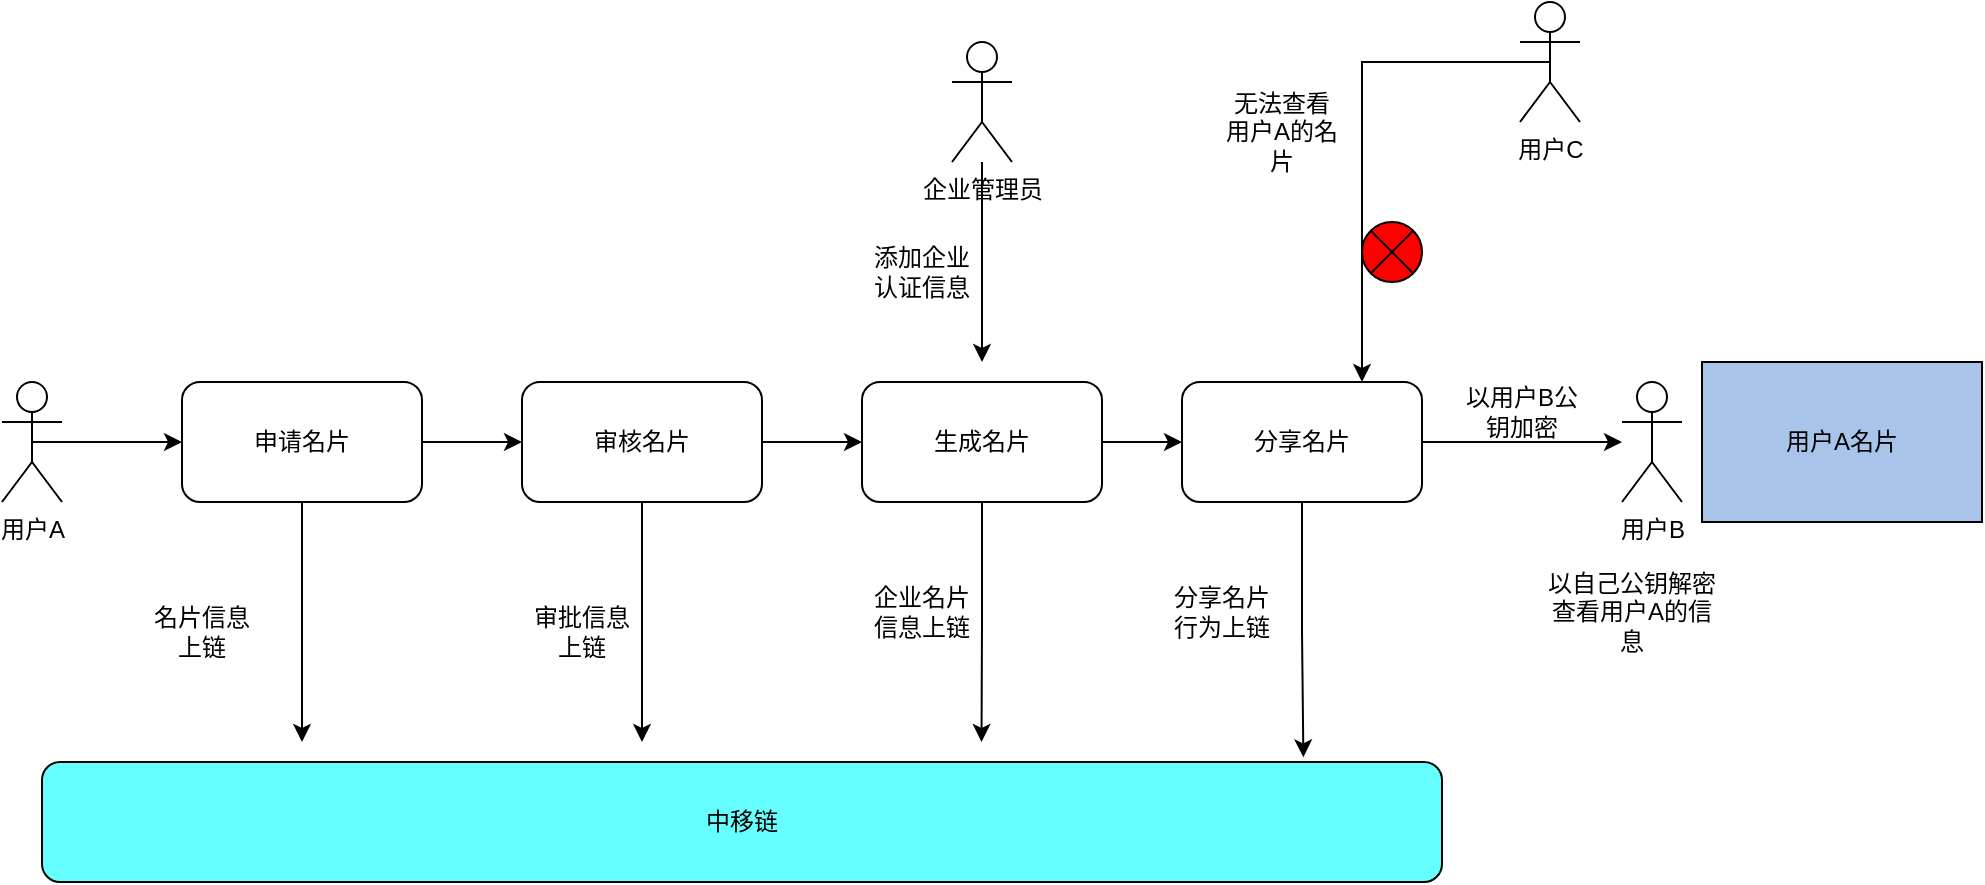 <mxfile version="17.1.5" type="github"><diagram id="AGl3jmbNPYVNkhpXeW1r" name="Page-1"><mxGraphModel dx="2425" dy="684" grid="1" gridSize="10" guides="1" tooltips="1" connect="1" arrows="1" fold="1" page="1" pageScale="1" pageWidth="827" pageHeight="1169" math="0" shadow="0"><root><mxCell id="0"/><mxCell id="1" parent="0"/><mxCell id="PhJFUF3TfGQilcB4g983-3" style="edgeStyle=orthogonalEdgeStyle;rounded=0;orthogonalLoop=1;jettySize=auto;html=1;exitX=0.5;exitY=0.5;exitDx=0;exitDy=0;exitPerimeter=0;entryX=0;entryY=0.5;entryDx=0;entryDy=0;" parent="1" source="PhJFUF3TfGQilcB4g983-1" target="PhJFUF3TfGQilcB4g983-2" edge="1"><mxGeometry relative="1" as="geometry"/></mxCell><mxCell id="PhJFUF3TfGQilcB4g983-1" value="用户A" style="shape=umlActor;verticalLabelPosition=bottom;verticalAlign=top;html=1;outlineConnect=0;" parent="1" vertex="1"><mxGeometry x="-110" y="350" width="30" height="60" as="geometry"/></mxCell><mxCell id="PhJFUF3TfGQilcB4g983-6" style="edgeStyle=orthogonalEdgeStyle;rounded=0;orthogonalLoop=1;jettySize=auto;html=1;exitX=1;exitY=0.5;exitDx=0;exitDy=0;entryX=0;entryY=0.5;entryDx=0;entryDy=0;" parent="1" source="PhJFUF3TfGQilcB4g983-2" target="PhJFUF3TfGQilcB4g983-4" edge="1"><mxGeometry relative="1" as="geometry"/></mxCell><mxCell id="PhJFUF3TfGQilcB4g983-20" style="edgeStyle=orthogonalEdgeStyle;rounded=0;orthogonalLoop=1;jettySize=auto;html=1;exitX=0.5;exitY=1;exitDx=0;exitDy=0;" parent="1" source="PhJFUF3TfGQilcB4g983-2" edge="1"><mxGeometry relative="1" as="geometry"><mxPoint x="40" y="530" as="targetPoint"/></mxGeometry></mxCell><mxCell id="PhJFUF3TfGQilcB4g983-2" value="申请名片" style="rounded=1;whiteSpace=wrap;html=1;" parent="1" vertex="1"><mxGeometry x="-20" y="350" width="120" height="60" as="geometry"/></mxCell><mxCell id="PhJFUF3TfGQilcB4g983-7" style="edgeStyle=orthogonalEdgeStyle;rounded=0;orthogonalLoop=1;jettySize=auto;html=1;exitX=1;exitY=0.5;exitDx=0;exitDy=0;entryX=0;entryY=0.5;entryDx=0;entryDy=0;" parent="1" source="PhJFUF3TfGQilcB4g983-4" target="PhJFUF3TfGQilcB4g983-5" edge="1"><mxGeometry relative="1" as="geometry"/></mxCell><mxCell id="PhJFUF3TfGQilcB4g983-21" style="edgeStyle=orthogonalEdgeStyle;rounded=0;orthogonalLoop=1;jettySize=auto;html=1;exitX=0.5;exitY=1;exitDx=0;exitDy=0;" parent="1" source="PhJFUF3TfGQilcB4g983-4" edge="1"><mxGeometry relative="1" as="geometry"><mxPoint x="210" y="530" as="targetPoint"/></mxGeometry></mxCell><mxCell id="PhJFUF3TfGQilcB4g983-4" value="审核名片" style="rounded=1;whiteSpace=wrap;html=1;" parent="1" vertex="1"><mxGeometry x="150" y="350" width="120" height="60" as="geometry"/></mxCell><mxCell id="PhJFUF3TfGQilcB4g983-17" style="edgeStyle=orthogonalEdgeStyle;rounded=0;orthogonalLoop=1;jettySize=auto;html=1;exitX=1;exitY=0.5;exitDx=0;exitDy=0;entryX=0;entryY=0.5;entryDx=0;entryDy=0;" parent="1" source="PhJFUF3TfGQilcB4g983-5" target="PhJFUF3TfGQilcB4g983-16" edge="1"><mxGeometry relative="1" as="geometry"/></mxCell><mxCell id="PhJFUF3TfGQilcB4g983-49" style="edgeStyle=orthogonalEdgeStyle;rounded=0;orthogonalLoop=1;jettySize=auto;html=1;exitX=0.5;exitY=1;exitDx=0;exitDy=0;" parent="1" source="PhJFUF3TfGQilcB4g983-5" edge="1"><mxGeometry relative="1" as="geometry"><mxPoint x="379.759" y="530.0" as="targetPoint"/></mxGeometry></mxCell><mxCell id="PhJFUF3TfGQilcB4g983-5" value="生成名片" style="rounded=1;whiteSpace=wrap;html=1;" parent="1" vertex="1"><mxGeometry x="320" y="350" width="120" height="60" as="geometry"/></mxCell><mxCell id="PhJFUF3TfGQilcB4g983-8" value="中移链" style="rounded=1;whiteSpace=wrap;html=1;strokeColor=#000000;fillColor=#66FFFF;" parent="1" vertex="1"><mxGeometry x="-90" y="540" width="700" height="60" as="geometry"/></mxCell><mxCell id="PhJFUF3TfGQilcB4g983-12" value="名片信息上链" style="text;html=1;strokeColor=none;fillColor=none;align=center;verticalAlign=middle;whiteSpace=wrap;rounded=0;" parent="1" vertex="1"><mxGeometry x="-40" y="460" width="60" height="30" as="geometry"/></mxCell><mxCell id="PhJFUF3TfGQilcB4g983-15" value="审批信息上链" style="text;html=1;strokeColor=none;fillColor=none;align=center;verticalAlign=middle;whiteSpace=wrap;rounded=0;" parent="1" vertex="1"><mxGeometry x="150" y="460" width="60" height="30" as="geometry"/></mxCell><mxCell id="PhJFUF3TfGQilcB4g983-29" style="edgeStyle=orthogonalEdgeStyle;rounded=0;orthogonalLoop=1;jettySize=auto;html=1;exitX=1;exitY=0.5;exitDx=0;exitDy=0;" parent="1" source="PhJFUF3TfGQilcB4g983-16" target="PhJFUF3TfGQilcB4g983-24" edge="1"><mxGeometry relative="1" as="geometry"/></mxCell><mxCell id="PhJFUF3TfGQilcB4g983-39" style="edgeStyle=orthogonalEdgeStyle;rounded=0;orthogonalLoop=1;jettySize=auto;html=1;entryX=0.901;entryY=-0.039;entryDx=0;entryDy=0;entryPerimeter=0;" parent="1" source="PhJFUF3TfGQilcB4g983-16" target="PhJFUF3TfGQilcB4g983-8" edge="1"><mxGeometry relative="1" as="geometry"/></mxCell><mxCell id="PhJFUF3TfGQilcB4g983-16" value="分享名片" style="rounded=1;whiteSpace=wrap;html=1;" parent="1" vertex="1"><mxGeometry x="480" y="350" width="120" height="60" as="geometry"/></mxCell><mxCell id="PhJFUF3TfGQilcB4g983-24" value="用户B" style="shape=umlActor;verticalLabelPosition=bottom;verticalAlign=top;html=1;outlineConnect=0;strokeColor=#000000;fillColor=#FFFFFF;" parent="1" vertex="1"><mxGeometry x="700" y="350" width="30" height="60" as="geometry"/></mxCell><mxCell id="PhJFUF3TfGQilcB4g983-26" value="以用户B公钥加密" style="text;html=1;strokeColor=none;fillColor=none;align=center;verticalAlign=middle;whiteSpace=wrap;rounded=0;" parent="1" vertex="1"><mxGeometry x="620" y="350" width="60" height="30" as="geometry"/></mxCell><mxCell id="PhJFUF3TfGQilcB4g983-31" value="分享名片行为上链" style="text;html=1;strokeColor=none;fillColor=none;align=center;verticalAlign=middle;whiteSpace=wrap;rounded=0;" parent="1" vertex="1"><mxGeometry x="470" y="450" width="60" height="30" as="geometry"/></mxCell><mxCell id="PhJFUF3TfGQilcB4g983-32" value="以自己公钥解密查看用户A的信息" style="text;html=1;strokeColor=none;fillColor=none;align=center;verticalAlign=middle;whiteSpace=wrap;rounded=0;" parent="1" vertex="1"><mxGeometry x="660" y="450" width="90" height="30" as="geometry"/></mxCell><mxCell id="PhJFUF3TfGQilcB4g983-33" value="" style="rounded=0;whiteSpace=wrap;html=1;strokeColor=#000000;fillColor=#A9C4EB;" parent="1" vertex="1"><mxGeometry x="740" y="340" width="140" height="80" as="geometry"/></mxCell><mxCell id="PhJFUF3TfGQilcB4g983-34" value="用户A名片" style="text;html=1;strokeColor=none;fillColor=none;align=center;verticalAlign=middle;whiteSpace=wrap;rounded=0;" parent="1" vertex="1"><mxGeometry x="780" y="365" width="60" height="30" as="geometry"/></mxCell><mxCell id="PhJFUF3TfGQilcB4g983-36" style="edgeStyle=orthogonalEdgeStyle;rounded=0;orthogonalLoop=1;jettySize=auto;html=1;exitX=0.5;exitY=0.5;exitDx=0;exitDy=0;exitPerimeter=0;entryX=0.75;entryY=0;entryDx=0;entryDy=0;" parent="1" source="PhJFUF3TfGQilcB4g983-35" target="PhJFUF3TfGQilcB4g983-16" edge="1"><mxGeometry relative="1" as="geometry"/></mxCell><mxCell id="PhJFUF3TfGQilcB4g983-35" value="用户C" style="shape=umlActor;verticalLabelPosition=bottom;verticalAlign=top;html=1;outlineConnect=0;strokeColor=#000000;fillColor=#FFFFFF;" parent="1" vertex="1"><mxGeometry x="649" y="160" width="30" height="60" as="geometry"/></mxCell><mxCell id="PhJFUF3TfGQilcB4g983-37" value="" style="verticalLabelPosition=bottom;verticalAlign=top;html=1;shape=mxgraph.flowchart.or;strokeColor=#000000;fillColor=#FF0000;" parent="1" vertex="1"><mxGeometry x="570" y="270" width="30" height="30" as="geometry"/></mxCell><mxCell id="PhJFUF3TfGQilcB4g983-38" value="无法查看用户A的名片" style="text;html=1;strokeColor=none;fillColor=none;align=center;verticalAlign=middle;whiteSpace=wrap;rounded=0;" parent="1" vertex="1"><mxGeometry x="500" y="210" width="60" height="30" as="geometry"/></mxCell><mxCell id="PhJFUF3TfGQilcB4g983-45" style="edgeStyle=orthogonalEdgeStyle;rounded=0;orthogonalLoop=1;jettySize=auto;html=1;" parent="1" source="PhJFUF3TfGQilcB4g983-40" edge="1"><mxGeometry relative="1" as="geometry"><mxPoint x="380" y="340.0" as="targetPoint"/></mxGeometry></mxCell><mxCell id="PhJFUF3TfGQilcB4g983-40" value="企业管理员" style="shape=umlActor;verticalLabelPosition=bottom;verticalAlign=top;html=1;outlineConnect=0;strokeColor=#000000;fillColor=#FFFFFF;" parent="1" vertex="1"><mxGeometry x="365" y="180" width="30" height="60" as="geometry"/></mxCell><mxCell id="PhJFUF3TfGQilcB4g983-47" value="添加企业认证信息" style="text;html=1;strokeColor=none;fillColor=none;align=center;verticalAlign=middle;whiteSpace=wrap;rounded=0;" parent="1" vertex="1"><mxGeometry x="320" y="280" width="60" height="30" as="geometry"/></mxCell><mxCell id="PhJFUF3TfGQilcB4g983-51" value="企业名片信息上链" style="text;html=1;strokeColor=none;fillColor=none;align=center;verticalAlign=middle;whiteSpace=wrap;rounded=0;" parent="1" vertex="1"><mxGeometry x="320" y="450" width="60" height="30" as="geometry"/></mxCell></root></mxGraphModel></diagram></mxfile>